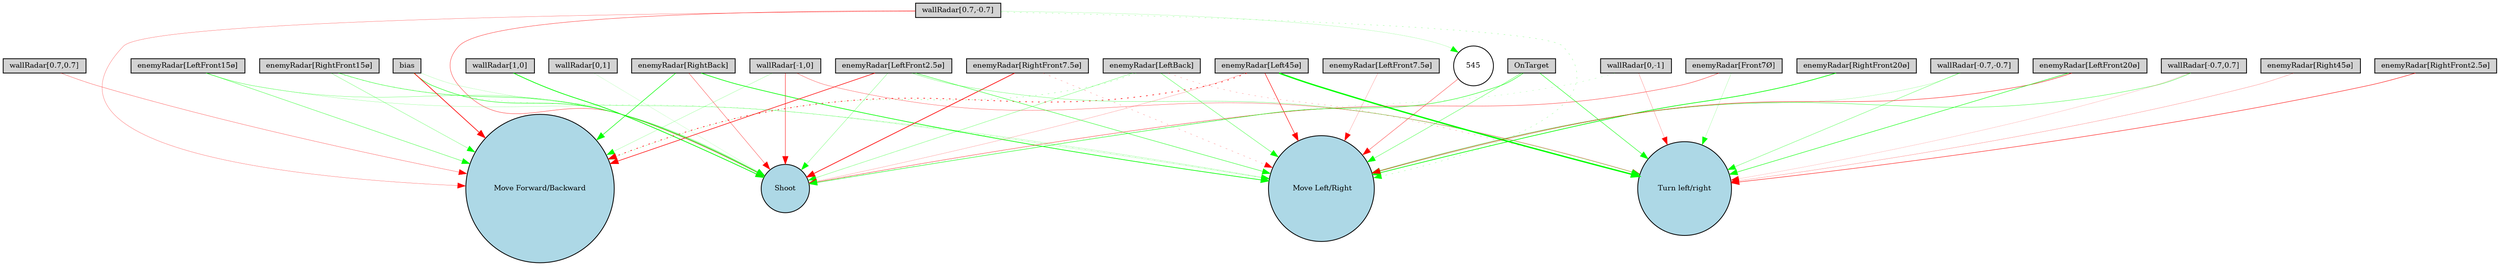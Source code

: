 digraph {
	node [fontsize=9 height=0.2 shape=circle width=0.2]
	"wallRadar[1,0]" [fillcolor=lightgray shape=box style=filled]
	"wallRadar[0,1]" [fillcolor=lightgray shape=box style=filled]
	"wallRadar[-1,0]" [fillcolor=lightgray shape=box style=filled]
	"wallRadar[0,-1]" [fillcolor=lightgray shape=box style=filled]
	"wallRadar[0.7,0.7]" [fillcolor=lightgray shape=box style=filled]
	"wallRadar[-0.7,0.7]" [fillcolor=lightgray shape=box style=filled]
	"wallRadar[-0.7,-0.7]" [fillcolor=lightgray shape=box style=filled]
	"wallRadar[0.7,-0.7]" [fillcolor=lightgray shape=box style=filled]
	"enemyRadar[RightBack]" [fillcolor=lightgray shape=box style=filled]
	"enemyRadar[LeftBack]" [fillcolor=lightgray shape=box style=filled]
	"enemyRadar[Right45ø]" [fillcolor=lightgray shape=box style=filled]
	"enemyRadar[Left45ø]" [fillcolor=lightgray shape=box style=filled]
	"enemyRadar[RightFront20ø]" [fillcolor=lightgray shape=box style=filled]
	"enemyRadar[LeftFront20ø]" [fillcolor=lightgray shape=box style=filled]
	"enemyRadar[RightFront15ø]" [fillcolor=lightgray shape=box style=filled]
	"enemyRadar[LeftFront15ø]" [fillcolor=lightgray shape=box style=filled]
	"enemyRadar[RightFront7.5ø]" [fillcolor=lightgray shape=box style=filled]
	"enemyRadar[LeftFront7.5ø]" [fillcolor=lightgray shape=box style=filled]
	"enemyRadar[RightFront2.5ø]" [fillcolor=lightgray shape=box style=filled]
	"enemyRadar[LeftFront2.5ø]" [fillcolor=lightgray shape=box style=filled]
	"enemyRadar[Front7Ø]" [fillcolor=lightgray shape=box style=filled]
	OnTarget [fillcolor=lightgray shape=box style=filled]
	bias [fillcolor=lightgray shape=box style=filled]
	Shoot [fillcolor=lightblue style=filled]
	"Move Forward/Backward" [fillcolor=lightblue style=filled]
	" Move Left/Right" [fillcolor=lightblue style=filled]
	"Turn left/right" [fillcolor=lightblue style=filled]
	545 [fillcolor=white style=filled]
	"enemyRadar[RightFront15ø]" -> "Move Forward/Backward" [color=green penwidth=0.2533114075033143 style=solid]
	"wallRadar[0,-1]" -> "Turn left/right" [color=red penwidth=0.20604866840537542 style=solid]
	"enemyRadar[Front7Ø]" -> Shoot [color=red penwidth=0.3912013513150763 style=solid]
	"enemyRadar[Front7Ø]" -> "Turn left/right" [color=green penwidth=0.155883674886846 style=solid]
	"enemyRadar[LeftBack]" -> "Turn left/right" [color=red penwidth=0.1952322823043267 style=dotted]
	OnTarget -> "Turn left/right" [color=green penwidth=0.5164420157448639 style=solid]
	"enemyRadar[RightBack]" -> Shoot [color=red penwidth=0.3421836485533949 style=solid]
	"wallRadar[0.7,-0.7]" -> " Move Left/Right" [color=green penwidth=0.20193839096851418 style=dotted]
	"enemyRadar[RightFront15ø]" -> Shoot [color=green penwidth=0.42711180388301884 style=solid]
	"wallRadar[-0.7,-0.7]" -> "Turn left/right" [color=green penwidth=0.3002343067238964 style=solid]
	"enemyRadar[RightBack]" -> " Move Left/Right" [color=green penwidth=0.8112564120151827 style=solid]
	"enemyRadar[Left45ø]" -> "Move Forward/Backward" [color=red penwidth=0.7740161025888531 style=dotted]
	"wallRadar[-0.7,0.7]" -> " Move Left/Right" [color=green penwidth=0.3742978236528448 style=solid]
	"wallRadar[0,1]" -> Shoot [color=green penwidth=0.10163386610009265 style=solid]
	"enemyRadar[LeftFront20ø]" -> " Move Left/Right" [color=red penwidth=0.4851476311499917 style=solid]
	"wallRadar[-1,0]" -> "Turn left/right" [color=red penwidth=0.295513317254533 style=solid]
	bias -> Shoot [color=green penwidth=0.5316017237157629 style=solid]
	"wallRadar[-1,0]" -> Shoot [color=red penwidth=0.5024534811397641 style=solid]
	"enemyRadar[RightBack]" -> "Move Forward/Backward" [color=green penwidth=0.6612945023543699 style=solid]
	"wallRadar[-0.7,-0.7]" -> " Move Left/Right" [color=green penwidth=0.16256727277856078 style=solid]
	"enemyRadar[RightFront15ø]" -> " Move Left/Right" [color=green penwidth=0.14845898502534915 style=dotted]
	"enemyRadar[RightFront7.5ø]" -> " Move Left/Right" [color=red penwidth=0.21171568813554226 style=dotted]
	"wallRadar[-1,0]" -> "Move Forward/Backward" [color=green penwidth=0.1693900566103614 style=solid]
	"enemyRadar[LeftFront2.5ø]" -> "Turn left/right" [color=green penwidth=0.2684503011623128 style=solid]
	OnTarget -> " Move Left/Right" [color=green penwidth=0.35474368140302825 style=solid]
	OnTarget -> Shoot [color=green penwidth=0.5135103139242158 style=solid]
	"enemyRadar[Left45ø]" -> Shoot [color=red penwidth=0.17079788102509574 style=solid]
	"wallRadar[0,-1]" -> Shoot [color=green penwidth=0.1434870879606958 style=dotted]
	"wallRadar[0.7,0.7]" -> "Move Forward/Backward" [color=red penwidth=0.28705966244357234 style=solid]
	"enemyRadar[RightFront2.5ø]" -> "Turn left/right" [color=red penwidth=0.53050545646574 style=solid]
	bias -> " Move Left/Right" [color=green penwidth=0.13491267811344787 style=solid]
	"enemyRadar[LeftFront2.5ø]" -> Shoot [color=green penwidth=0.24166836977304748 style=solid]
	"enemyRadar[Right45ø]" -> "Turn left/right" [color=red penwidth=0.20081561540278847 style=solid]
	"enemyRadar[Left45ø]" -> "Turn left/right" [color=green penwidth=1.7103295520737718 style=solid]
	"enemyRadar[LeftBack]" -> " Move Left/Right" [color=green penwidth=0.36089164153176434 style=solid]
	"enemyRadar[LeftFront20ø]" -> "Turn left/right" [color=green penwidth=0.5603474301003654 style=solid]
	"enemyRadar[RightFront20ø]" -> " Move Left/Right" [color=green penwidth=0.8166043697790412 style=solid]
	"enemyRadar[LeftFront15ø]" -> " Move Left/Right" [color=green penwidth=0.16849843431225947 style=solid]
	"enemyRadar[LeftFront2.5ø]" -> " Move Left/Right" [color=green penwidth=0.4650129481405756 style=solid]
	"enemyRadar[LeftBack]" -> Shoot [color=green penwidth=0.26523091288933964 style=solid]
	"enemyRadar[LeftFront15ø]" -> Shoot [color=green penwidth=0.2548174749329022 style=solid]
	"enemyRadar[LeftFront7.5ø]" -> " Move Left/Right" [color=red penwidth=0.17786010147127054 style=solid]
	"wallRadar[1,0]" -> Shoot [color=green penwidth=0.8930015054705676 style=solid]
	"enemyRadar[LeftFront2.5ø]" -> "Move Forward/Backward" [color=red penwidth=0.6914700571619933 style=solid]
	"enemyRadar[LeftBack]" -> "Move Forward/Backward" [color=green penwidth=0.24292855793781382 style=dotted]
	"enemyRadar[RightFront7.5ø]" -> Shoot [color=red penwidth=0.8219637581830442 style=solid]
	"wallRadar[0.7,-0.7]" -> "Move Forward/Backward" [color=red penwidth=0.24631496547651974 style=solid]
	"wallRadar[0.7,-0.7]" -> Shoot [color=red penwidth=0.3890220407206152 style=solid]
	bias -> "Move Forward/Backward" [color=red penwidth=0.8201908021976156 style=solid]
	"enemyRadar[LeftFront15ø]" -> "Move Forward/Backward" [color=green penwidth=0.36770960589311774 style=solid]
	"enemyRadar[Left45ø]" -> " Move Left/Right" [color=red penwidth=0.6106082564248099 style=solid]
	"wallRadar[0.7,-0.7]" -> 545 [color=green penwidth=0.13769180111959894 style=solid]
	545 -> " Move Left/Right" [color=red penwidth=0.3645915404592016 style=solid]
	"wallRadar[-0.7,0.7]" -> "Turn left/right" [color=red penwidth=0.1275385171682115 style=solid]
}
